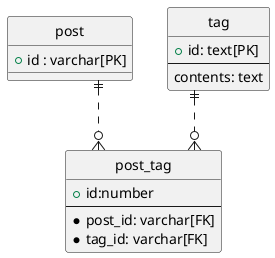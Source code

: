 @startuml
' hide the spot
hide circle

'avoid problems with angled crows feet
skinparam linetype ortho

entity "post" as post {
  +id : varchar[PK]
}

entity "post_tag" as post_tag{
  +id:number
  --
  *post_id: varchar[FK]
  *tag_id: varchar[FK]
}

entity "tag" as tag {
  +id: text[PK]
  --
  contents: text
}

post ||..o{ post_tag
tag ||..o{ post_tag
@enduml